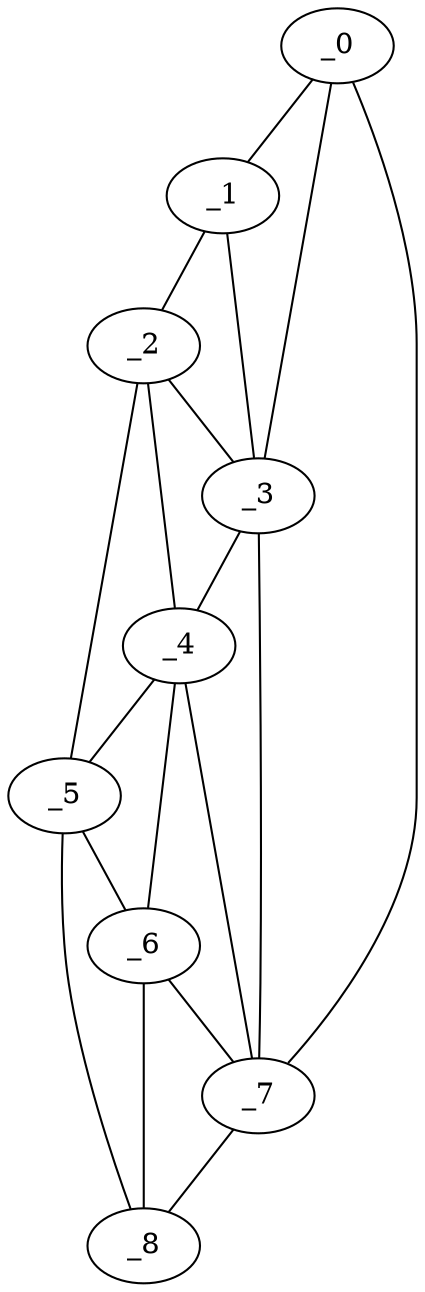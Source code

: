 graph "obj18__105.gxl" {
	_0	 [x=11,
		y=18];
	_1	 [x=51,
		y=5];
	_0 -- _1	 [valence=1];
	_3	 [x=62,
		y=15];
	_0 -- _3	 [valence=1];
	_7	 [x=114,
		y=28];
	_0 -- _7	 [valence=1];
	_2	 [x=58,
		y=3];
	_1 -- _2	 [valence=1];
	_1 -- _3	 [valence=2];
	_2 -- _3	 [valence=2];
	_4	 [x=69,
		y=10];
	_2 -- _4	 [valence=2];
	_5	 [x=80,
		y=3];
	_2 -- _5	 [valence=1];
	_3 -- _4	 [valence=2];
	_3 -- _7	 [valence=2];
	_4 -- _5	 [valence=2];
	_6	 [x=87,
		y=6];
	_4 -- _6	 [valence=2];
	_4 -- _7	 [valence=1];
	_5 -- _6	 [valence=1];
	_8	 [x=117,
		y=17];
	_5 -- _8	 [valence=1];
	_6 -- _7	 [valence=1];
	_6 -- _8	 [valence=2];
	_7 -- _8	 [valence=1];
}
